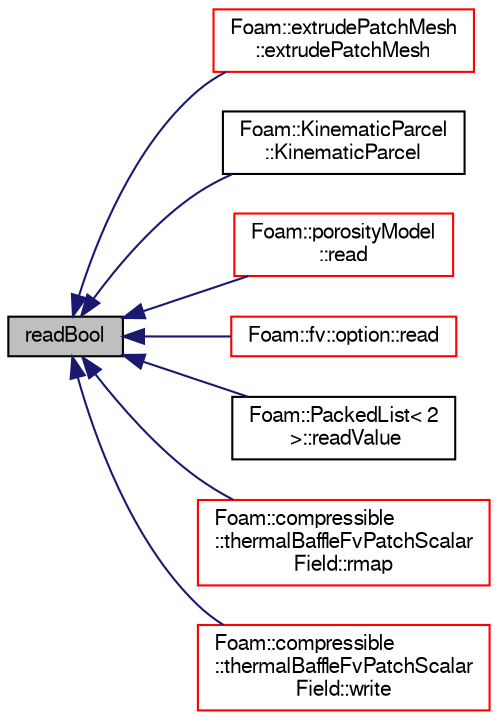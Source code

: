 digraph "readBool"
{
  bgcolor="transparent";
  edge [fontname="FreeSans",fontsize="10",labelfontname="FreeSans",labelfontsize="10"];
  node [fontname="FreeSans",fontsize="10",shape=record];
  rankdir="LR";
  Node112956 [label="readBool",height=0.2,width=0.4,color="black", fillcolor="grey75", style="filled", fontcolor="black"];
  Node112956 -> Node112957 [dir="back",color="midnightblue",fontsize="10",style="solid",fontname="FreeSans"];
  Node112957 [label="Foam::extrudePatchMesh\l::extrudePatchMesh",height=0.2,width=0.4,color="red",URL="$a21446.html#ada5aee048de4d025b44660aca99d21a6",tooltip="Construct from mesh, patch and dictionary. "];
  Node112956 -> Node112959 [dir="back",color="midnightblue",fontsize="10",style="solid",fontname="FreeSans"];
  Node112959 [label="Foam::KinematicParcel\l::KinematicParcel",height=0.2,width=0.4,color="black",URL="$a23878.html#aadba6bb876f56b3c332b7f76c49c600a",tooltip="Construct from Istream. "];
  Node112956 -> Node112960 [dir="back",color="midnightblue",fontsize="10",style="solid",fontname="FreeSans"];
  Node112960 [label="Foam::porosityModel\l::read",height=0.2,width=0.4,color="red",URL="$a21918.html#a6ce0c64db98eb6144d363dbfc86104eb",tooltip="Read porosity dictionary. "];
  Node112956 -> Node112964 [dir="back",color="midnightblue",fontsize="10",style="solid",fontname="FreeSans"];
  Node112964 [label="Foam::fv::option::read",height=0.2,width=0.4,color="red",URL="$a23446.html#a6ce0c64db98eb6144d363dbfc86104eb",tooltip="Read source dictionary. "];
  Node112956 -> Node112994 [dir="back",color="midnightblue",fontsize="10",style="solid",fontname="FreeSans"];
  Node112994 [label="Foam::PackedList\< 2\l \>::readValue",height=0.2,width=0.4,color="black",URL="$a25938.html#a7b3c04e15f66e8dd39552c0999ba2d6b"];
  Node112956 -> Node112995 [dir="back",color="midnightblue",fontsize="10",style="solid",fontname="FreeSans"];
  Node112995 [label="Foam::compressible\l::thermalBaffleFvPatchScalar\lField::rmap",height=0.2,width=0.4,color="red",URL="$a29186.html#a713277715ccc0a5ef466b0516d44731f",tooltip="Reverse map the given fvPatchField onto this fvPatchField. "];
  Node112956 -> Node112999 [dir="back",color="midnightblue",fontsize="10",style="solid",fontname="FreeSans"];
  Node112999 [label="Foam::compressible\l::thermalBaffleFvPatchScalar\lField::write",height=0.2,width=0.4,color="red",URL="$a29186.html#a293fdfec8bdfbd5c3913ab4c9f3454ff",tooltip="Write. "];
}
